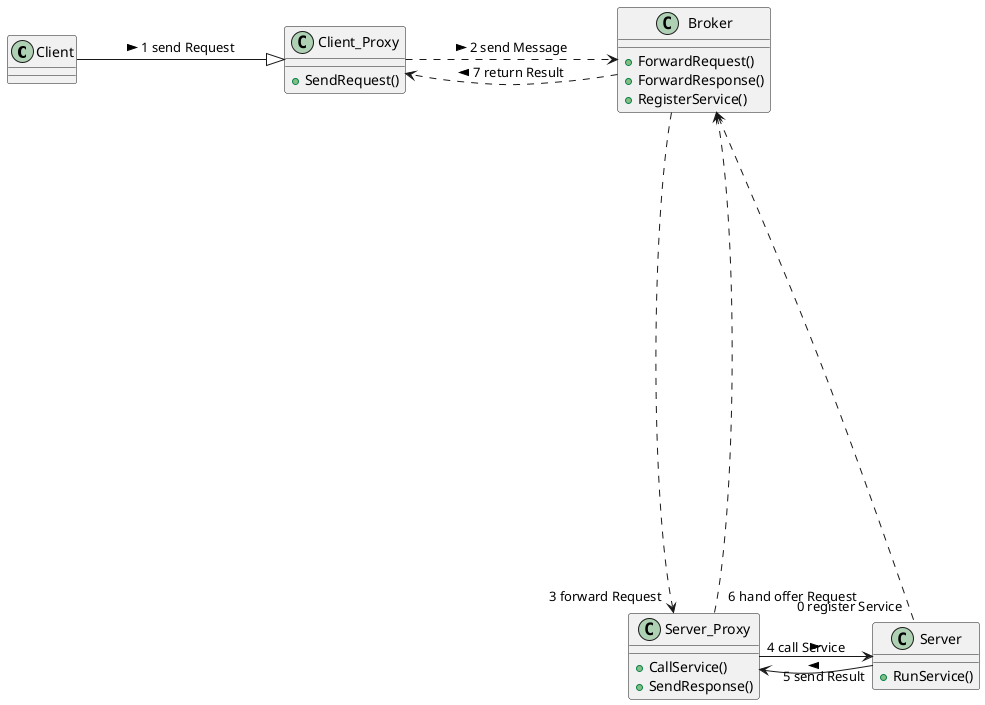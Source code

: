 @startuml

skinparam nodesep 100
skinparam ranksep 500

class Client{}

class Client_Proxy {
    + SendRequest()
}

class Broker {
    + ForwardRequest()
    + ForwardResponse()
    + RegisterService()
}

class Server_Proxy {
    + CallService()
    + SendResponse()
}

class Server {
    + RunService()
}
'' Connections 
Client -|> Client_Proxy : 1 send Request >
Client_Proxy .> Broker: 2 send Message >
Broker .> Client_Proxy: 7 return Result  >
Broker .>"3 forward Request"  Server_Proxy 
Server_Proxy "6 hand offer Request" .> Broker
Server_Proxy -> Server: "4 call Service" >
Server -> Server_Proxy:"5 send Result" >
Broker <.. "0 register Service"  Server


@enduml